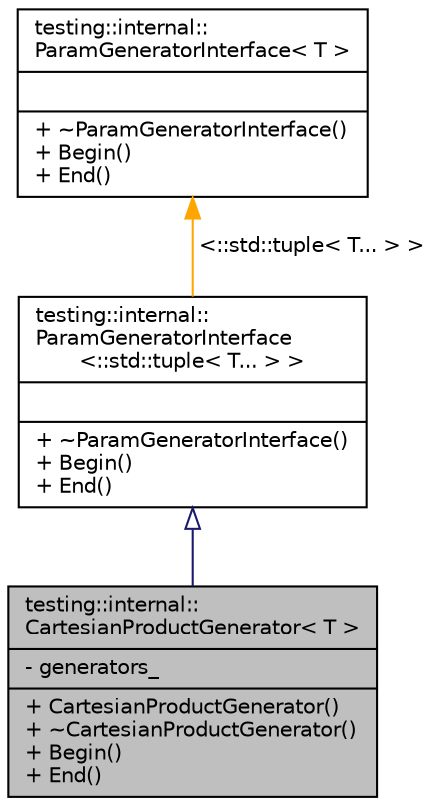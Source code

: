 digraph "testing::internal::CartesianProductGenerator&lt; T &gt;"
{
 // INTERACTIVE_SVG=YES
 // LATEX_PDF_SIZE
  edge [fontname="Helvetica",fontsize="10",labelfontname="Helvetica",labelfontsize="10"];
  node [fontname="Helvetica",fontsize="10",shape=record];
  Node1 [label="{testing::internal::\lCartesianProductGenerator\< T \>\n|- generators_\l|+ CartesianProductGenerator()\l+ ~CartesianProductGenerator()\l+ Begin()\l+ End()\l}",height=0.2,width=0.4,color="black", fillcolor="grey75", style="filled", fontcolor="black",tooltip=" "];
  Node2 -> Node1 [dir="back",color="midnightblue",fontsize="10",style="solid",arrowtail="onormal",fontname="Helvetica"];
  Node2 [label="{testing::internal::\lParamGeneratorInterface\l\<::std::tuple\< T... \> \>\n||+ ~ParamGeneratorInterface()\l+ Begin()\l+ End()\l}",height=0.2,width=0.4,color="black", fillcolor="white", style="filled",URL="$dd/d30/classtesting_1_1internal_1_1_param_generator_interface.html",tooltip=" "];
  Node3 -> Node2 [dir="back",color="orange",fontsize="10",style="solid",label=" \<::std::tuple\< T... \> \>" ,fontname="Helvetica"];
  Node3 [label="{testing::internal::\lParamGeneratorInterface\< T \>\n||+ ~ParamGeneratorInterface()\l+ Begin()\l+ End()\l}",height=0.2,width=0.4,color="black", fillcolor="white", style="filled",URL="$dd/d30/classtesting_1_1internal_1_1_param_generator_interface.html",tooltip=" "];
}
